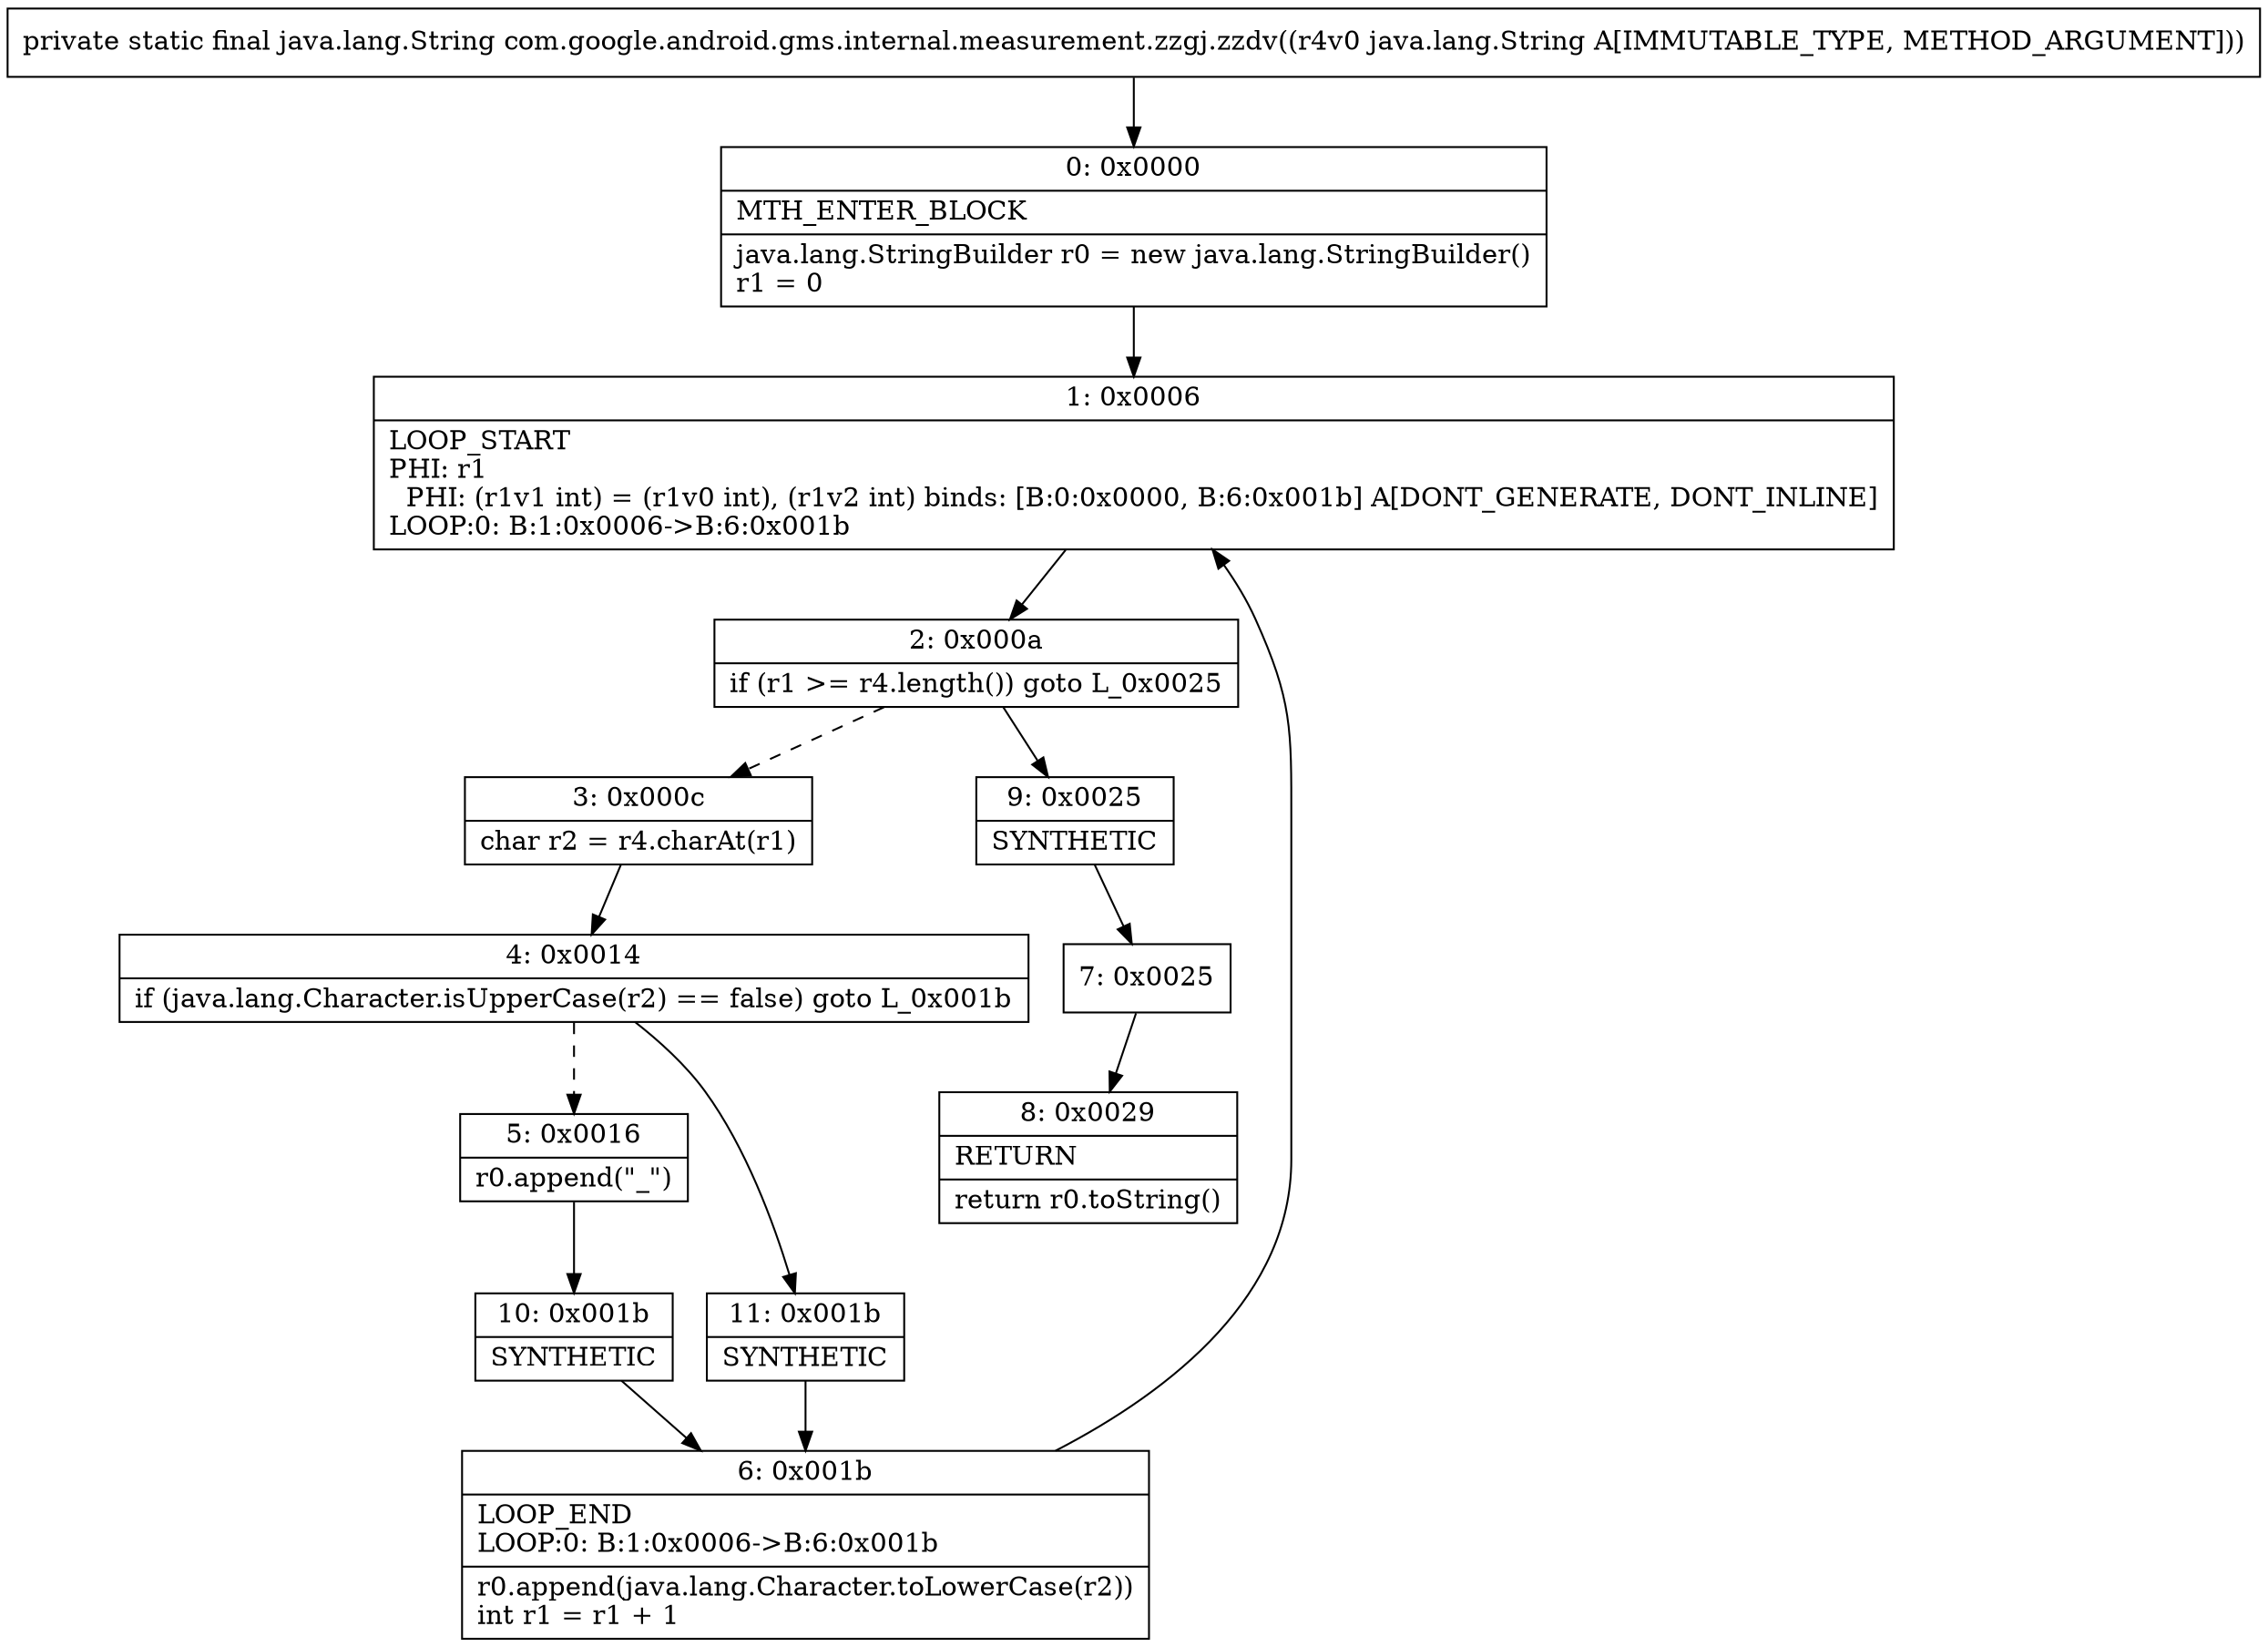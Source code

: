 digraph "CFG forcom.google.android.gms.internal.measurement.zzgj.zzdv(Ljava\/lang\/String;)Ljava\/lang\/String;" {
Node_0 [shape=record,label="{0\:\ 0x0000|MTH_ENTER_BLOCK\l|java.lang.StringBuilder r0 = new java.lang.StringBuilder()\lr1 = 0\l}"];
Node_1 [shape=record,label="{1\:\ 0x0006|LOOP_START\lPHI: r1 \l  PHI: (r1v1 int) = (r1v0 int), (r1v2 int) binds: [B:0:0x0000, B:6:0x001b] A[DONT_GENERATE, DONT_INLINE]\lLOOP:0: B:1:0x0006\-\>B:6:0x001b\l}"];
Node_2 [shape=record,label="{2\:\ 0x000a|if (r1 \>= r4.length()) goto L_0x0025\l}"];
Node_3 [shape=record,label="{3\:\ 0x000c|char r2 = r4.charAt(r1)\l}"];
Node_4 [shape=record,label="{4\:\ 0x0014|if (java.lang.Character.isUpperCase(r2) == false) goto L_0x001b\l}"];
Node_5 [shape=record,label="{5\:\ 0x0016|r0.append(\"_\")\l}"];
Node_6 [shape=record,label="{6\:\ 0x001b|LOOP_END\lLOOP:0: B:1:0x0006\-\>B:6:0x001b\l|r0.append(java.lang.Character.toLowerCase(r2))\lint r1 = r1 + 1\l}"];
Node_7 [shape=record,label="{7\:\ 0x0025}"];
Node_8 [shape=record,label="{8\:\ 0x0029|RETURN\l|return r0.toString()\l}"];
Node_9 [shape=record,label="{9\:\ 0x0025|SYNTHETIC\l}"];
Node_10 [shape=record,label="{10\:\ 0x001b|SYNTHETIC\l}"];
Node_11 [shape=record,label="{11\:\ 0x001b|SYNTHETIC\l}"];
MethodNode[shape=record,label="{private static final java.lang.String com.google.android.gms.internal.measurement.zzgj.zzdv((r4v0 java.lang.String A[IMMUTABLE_TYPE, METHOD_ARGUMENT])) }"];
MethodNode -> Node_0;
Node_0 -> Node_1;
Node_1 -> Node_2;
Node_2 -> Node_3[style=dashed];
Node_2 -> Node_9;
Node_3 -> Node_4;
Node_4 -> Node_5[style=dashed];
Node_4 -> Node_11;
Node_5 -> Node_10;
Node_6 -> Node_1;
Node_7 -> Node_8;
Node_9 -> Node_7;
Node_10 -> Node_6;
Node_11 -> Node_6;
}

